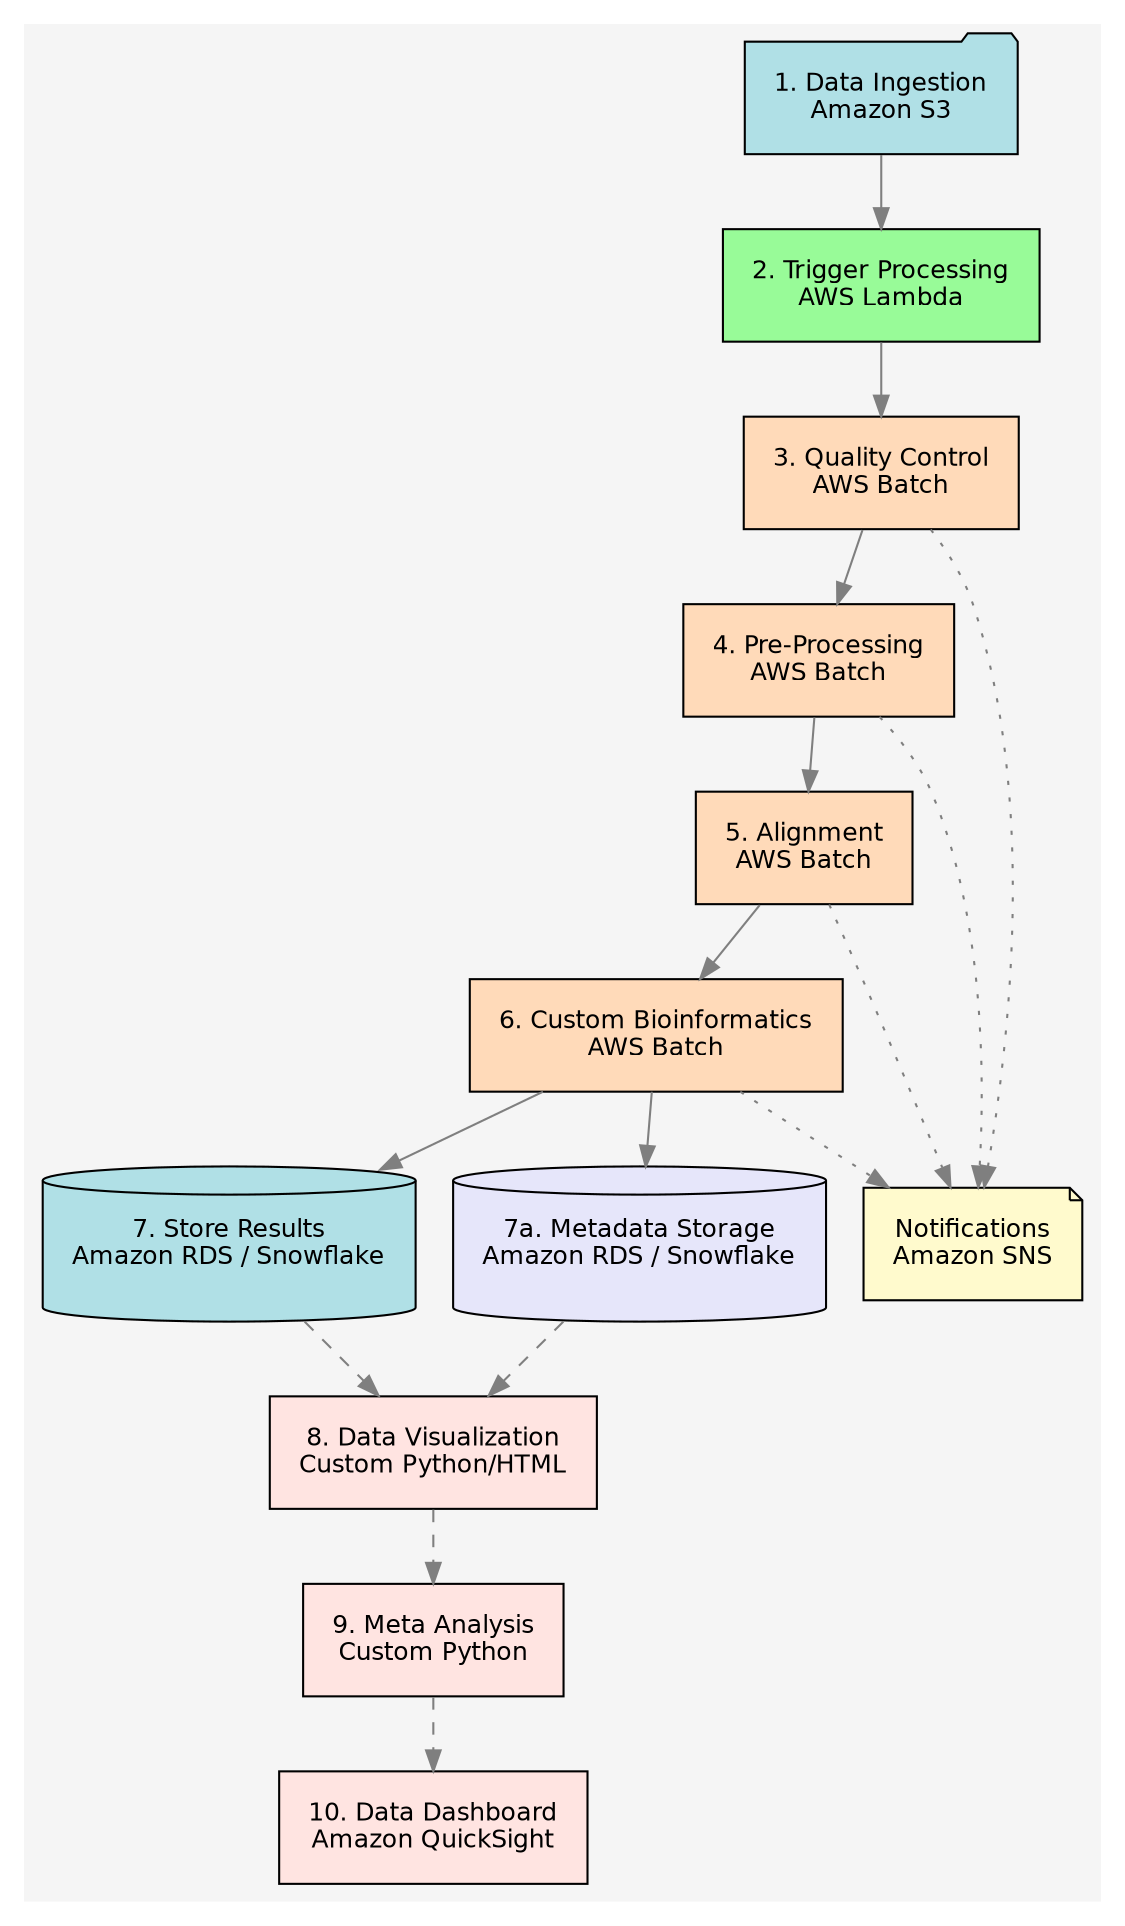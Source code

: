digraph BioinformaticsPipeline {
    // Set layout direction from Top to Bottom
    rankdir=TB;
    // Set global node style
    node [shape=rectangle, style=filled, fontname="Helvetica", fontsize=12, margin=0.2];
    // Set global edge style
    edge [color="#7F7F7F"];
    
    // Cluster to group the pipeline
    subgraph cluster0 {
        label="";
        style=filled;
        color="#F5F5F5";
        fontname="Helvetica";
        fontsize=16;
        labelloc="t";
    
        // Define nodes with soft, muted colors
        S3Input [label="1. Data Ingestion\nAmazon S3", shape=folder, fillcolor="#B0E0E6"]; // Powder Blue
        LambdaTrigger [label="2. Trigger Processing\nAWS Lambda", fillcolor="#98FB98"]; // Pale Green
        QC [label="3. Quality Control\nAWS Batch", fillcolor="#FFDAB9"]; // Peach Puff
        PreProcessing [label="4. Pre-Processing\nAWS Batch", fillcolor="#FFDAB9"]; // Peach Puff
        Alignment [label="5. Alignment\nAWS Batch", fillcolor="#FFDAB9"]; // Peach Puff
        CustomBioinformatics [label="6. Custom Bioinformatics\nAWS Batch", fillcolor="#FFDAB9"]; // Peach Puff
        S3Output [label="7. Store Results\nAmazon RDS / Snowflake", shape=cylinder, fillcolor="#B0E0E6"];
        Database [label="7a. Metadata Storage\nAmazon RDS / Snowflake", shape=cylinder, fillcolor="#E6E6FA"]; // Lavender
        Visualization [label="8. Data Visualization\nCustom Python/HTML", fillcolor="#FFE4E1"]; // Misty Rose
        MetaAnalysis [label="9. Meta Analysis\nCustom Python", fillcolor="#FFE4E1"]; // Misty Rose
        Dashboard [label="10. Data Dashboard\nAmazon QuickSight", fillcolor="#FFE4E1"]; // Misty Rose
        Notifications [label="Notifications\nAmazon SNS", shape=note, fillcolor="#FFFACD"]; // Lemon Chiffon
    }
    
    // Define edges
    S3Input -> LambdaTrigger;
    LambdaTrigger -> QC;
    QC -> PreProcessing;
    PreProcessing -> Alignment;
    Alignment -> CustomBioinformatics;
    CustomBioinformatics -> S3Output;
    CustomBioinformatics -> Database;

    // Branch to Visualization
    S3Output -> Visualization [style=dashed];
    Database -> Visualization [style=dashed];
    Visualization -> MetaAnalysis [style=dashed];
    MetaAnalysis -> Dashboard [style=dashed];

    // Notifications and Monitoring
    QC -> Notifications [style=dotted];
    PreProcessing -> Notifications [style=dotted];
    Alignment -> Notifications [style=dotted];
    CustomBioinformatics -> Notifications [style=dotted];
}
